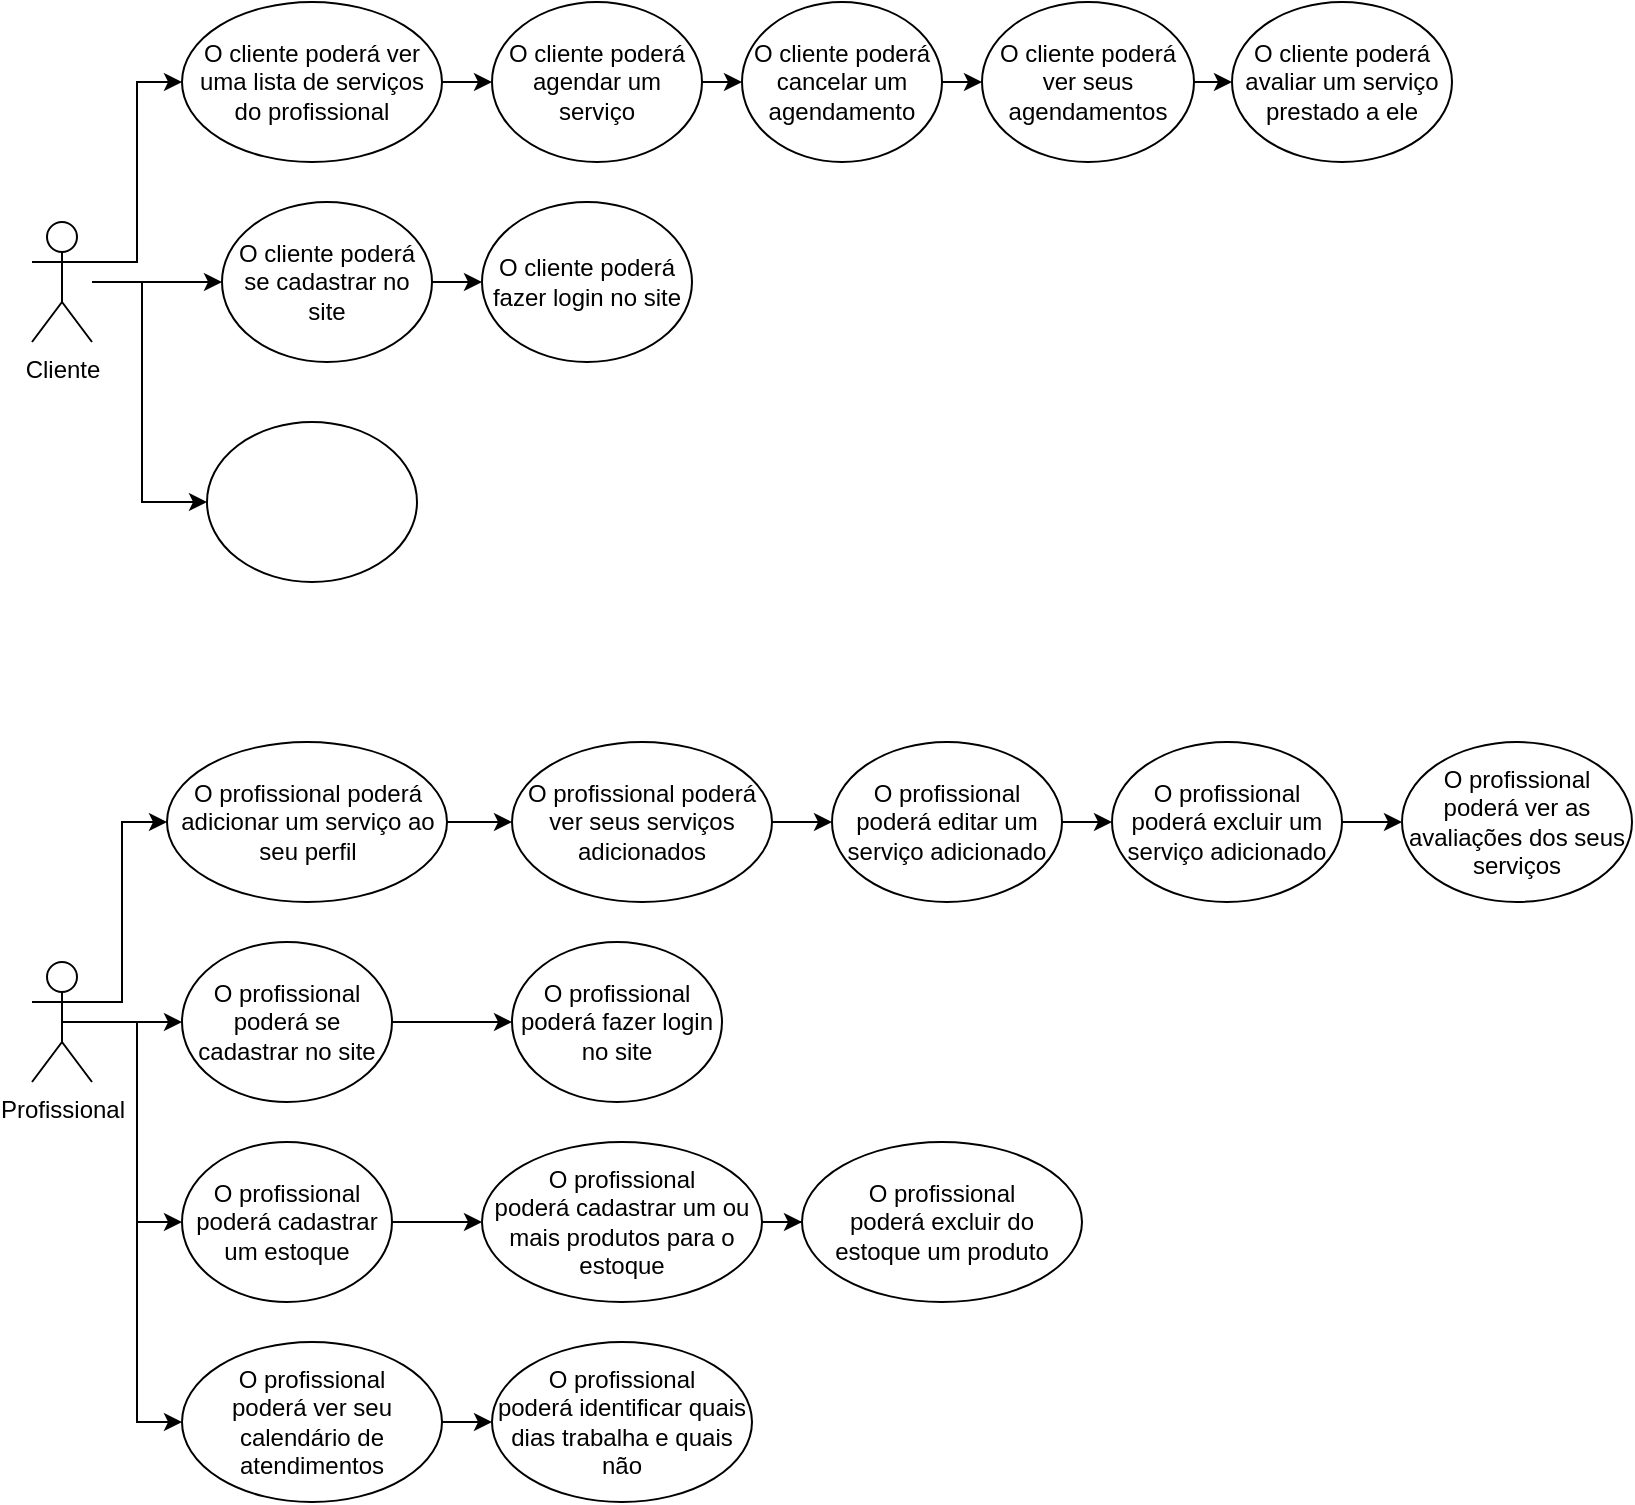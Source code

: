 <mxfile version="23.1.1" type="device">
  <diagram name="Página-1" id="Dmy0P4iwiHnI0HDdGzSV">
    <mxGraphModel dx="1707" dy="1595" grid="1" gridSize="10" guides="1" tooltips="1" connect="1" arrows="1" fold="1" page="1" pageScale="1" pageWidth="827" pageHeight="1169" math="0" shadow="0">
      <root>
        <mxCell id="0" />
        <mxCell id="1" parent="0" />
        <mxCell id="HYgALRt1ARZ44v55kFTN-9" value="" style="edgeStyle=orthogonalEdgeStyle;rounded=0;orthogonalLoop=1;jettySize=auto;html=1;" edge="1" parent="1" source="HYgALRt1ARZ44v55kFTN-1" target="HYgALRt1ARZ44v55kFTN-8">
          <mxGeometry relative="1" as="geometry" />
        </mxCell>
        <mxCell id="HYgALRt1ARZ44v55kFTN-46" style="edgeStyle=orthogonalEdgeStyle;rounded=0;orthogonalLoop=1;jettySize=auto;html=1;entryX=0;entryY=0.5;entryDx=0;entryDy=0;" edge="1" parent="1" source="HYgALRt1ARZ44v55kFTN-1" target="HYgALRt1ARZ44v55kFTN-45">
          <mxGeometry relative="1" as="geometry">
            <Array as="points">
              <mxPoint x="70" y="80" />
              <mxPoint x="70" y="190" />
            </Array>
          </mxGeometry>
        </mxCell>
        <mxCell id="HYgALRt1ARZ44v55kFTN-47" style="edgeStyle=orthogonalEdgeStyle;rounded=0;orthogonalLoop=1;jettySize=auto;html=1;exitX=1;exitY=0.333;exitDx=0;exitDy=0;exitPerimeter=0;entryX=0;entryY=0.5;entryDx=0;entryDy=0;" edge="1" parent="1" source="HYgALRt1ARZ44v55kFTN-1" target="HYgALRt1ARZ44v55kFTN-10">
          <mxGeometry relative="1" as="geometry" />
        </mxCell>
        <mxCell id="HYgALRt1ARZ44v55kFTN-1" value="Cliente" style="shape=umlActor;verticalLabelPosition=bottom;verticalAlign=top;html=1;outlineConnect=0;" vertex="1" parent="1">
          <mxGeometry x="15" y="50" width="30" height="60" as="geometry" />
        </mxCell>
        <mxCell id="HYgALRt1ARZ44v55kFTN-52" style="edgeStyle=orthogonalEdgeStyle;rounded=0;orthogonalLoop=1;jettySize=auto;html=1;exitX=0.5;exitY=0.5;exitDx=0;exitDy=0;exitPerimeter=0;entryX=0;entryY=0.5;entryDx=0;entryDy=0;" edge="1" parent="1" source="HYgALRt1ARZ44v55kFTN-2" target="HYgALRt1ARZ44v55kFTN-41">
          <mxGeometry relative="1" as="geometry" />
        </mxCell>
        <mxCell id="HYgALRt1ARZ44v55kFTN-53" style="edgeStyle=orthogonalEdgeStyle;rounded=0;orthogonalLoop=1;jettySize=auto;html=1;exitX=1;exitY=0.333;exitDx=0;exitDy=0;exitPerimeter=0;entryX=0;entryY=0.5;entryDx=0;entryDy=0;" edge="1" parent="1" source="HYgALRt1ARZ44v55kFTN-2" target="HYgALRt1ARZ44v55kFTN-14">
          <mxGeometry relative="1" as="geometry">
            <Array as="points">
              <mxPoint x="60" y="440" />
              <mxPoint x="60" y="350" />
            </Array>
          </mxGeometry>
        </mxCell>
        <mxCell id="HYgALRt1ARZ44v55kFTN-54" style="edgeStyle=orthogonalEdgeStyle;rounded=0;orthogonalLoop=1;jettySize=auto;html=1;exitX=0.5;exitY=0.5;exitDx=0;exitDy=0;exitPerimeter=0;entryX=0;entryY=0.5;entryDx=0;entryDy=0;" edge="1" parent="1" source="HYgALRt1ARZ44v55kFTN-2" target="HYgALRt1ARZ44v55kFTN-55">
          <mxGeometry relative="1" as="geometry">
            <mxPoint x="60" y="570" as="targetPoint" />
          </mxGeometry>
        </mxCell>
        <mxCell id="HYgALRt1ARZ44v55kFTN-61" style="edgeStyle=orthogonalEdgeStyle;rounded=0;orthogonalLoop=1;jettySize=auto;html=1;exitX=0.5;exitY=0.5;exitDx=0;exitDy=0;exitPerimeter=0;entryX=0;entryY=0.5;entryDx=0;entryDy=0;" edge="1" parent="1" source="HYgALRt1ARZ44v55kFTN-2" target="HYgALRt1ARZ44v55kFTN-60">
          <mxGeometry relative="1" as="geometry" />
        </mxCell>
        <mxCell id="HYgALRt1ARZ44v55kFTN-2" value="Profissional" style="shape=umlActor;verticalLabelPosition=bottom;verticalAlign=top;html=1;outlineConnect=0;" vertex="1" parent="1">
          <mxGeometry x="15" y="420" width="30" height="60" as="geometry" />
        </mxCell>
        <mxCell id="HYgALRt1ARZ44v55kFTN-40" style="edgeStyle=orthogonalEdgeStyle;rounded=0;orthogonalLoop=1;jettySize=auto;html=1;exitX=1;exitY=0.5;exitDx=0;exitDy=0;" edge="1" parent="1" source="HYgALRt1ARZ44v55kFTN-8" target="HYgALRt1ARZ44v55kFTN-39">
          <mxGeometry relative="1" as="geometry" />
        </mxCell>
        <mxCell id="HYgALRt1ARZ44v55kFTN-8" value="O cliente poderá se cadastrar no site" style="ellipse;whiteSpace=wrap;html=1;verticalAlign=middle;" vertex="1" parent="1">
          <mxGeometry x="110" y="40" width="105" height="80" as="geometry" />
        </mxCell>
        <mxCell id="HYgALRt1ARZ44v55kFTN-34" style="edgeStyle=orthogonalEdgeStyle;rounded=0;orthogonalLoop=1;jettySize=auto;html=1;exitX=1;exitY=0.5;exitDx=0;exitDy=0;entryX=0;entryY=0.5;entryDx=0;entryDy=0;" edge="1" parent="1" source="HYgALRt1ARZ44v55kFTN-10" target="HYgALRt1ARZ44v55kFTN-16">
          <mxGeometry relative="1" as="geometry" />
        </mxCell>
        <mxCell id="HYgALRt1ARZ44v55kFTN-10" value="O cliente poderá ver uma lista de serviços do profissional" style="ellipse;whiteSpace=wrap;html=1;verticalAlign=middle;" vertex="1" parent="1">
          <mxGeometry x="90" y="-60" width="130" height="80" as="geometry" />
        </mxCell>
        <mxCell id="HYgALRt1ARZ44v55kFTN-12" value="O profissional poderá fazer login no site" style="ellipse;whiteSpace=wrap;html=1;verticalAlign=middle;" vertex="1" parent="1">
          <mxGeometry x="255" y="410" width="105" height="80" as="geometry" />
        </mxCell>
        <mxCell id="HYgALRt1ARZ44v55kFTN-27" value="" style="edgeStyle=orthogonalEdgeStyle;rounded=0;orthogonalLoop=1;jettySize=auto;html=1;" edge="1" parent="1" source="HYgALRt1ARZ44v55kFTN-14" target="HYgALRt1ARZ44v55kFTN-26">
          <mxGeometry relative="1" as="geometry" />
        </mxCell>
        <mxCell id="HYgALRt1ARZ44v55kFTN-14" value="O profissional poderá adicionar um serviço ao seu perfil" style="ellipse;whiteSpace=wrap;html=1;verticalAlign=middle;" vertex="1" parent="1">
          <mxGeometry x="82.5" y="310" width="140" height="80" as="geometry" />
        </mxCell>
        <mxCell id="HYgALRt1ARZ44v55kFTN-36" style="edgeStyle=orthogonalEdgeStyle;rounded=0;orthogonalLoop=1;jettySize=auto;html=1;exitX=1;exitY=0.5;exitDx=0;exitDy=0;entryX=0;entryY=0.5;entryDx=0;entryDy=0;" edge="1" parent="1" source="HYgALRt1ARZ44v55kFTN-16" target="HYgALRt1ARZ44v55kFTN-35">
          <mxGeometry relative="1" as="geometry" />
        </mxCell>
        <mxCell id="HYgALRt1ARZ44v55kFTN-16" value="O cliente poderá agendar um serviço" style="ellipse;whiteSpace=wrap;html=1;verticalAlign=middle;" vertex="1" parent="1">
          <mxGeometry x="245" y="-60" width="105" height="80" as="geometry" />
        </mxCell>
        <mxCell id="HYgALRt1ARZ44v55kFTN-38" style="edgeStyle=orthogonalEdgeStyle;rounded=0;orthogonalLoop=1;jettySize=auto;html=1;exitX=1;exitY=0.5;exitDx=0;exitDy=0;entryX=0;entryY=0.5;entryDx=0;entryDy=0;" edge="1" parent="1" source="HYgALRt1ARZ44v55kFTN-18" target="HYgALRt1ARZ44v55kFTN-22">
          <mxGeometry relative="1" as="geometry" />
        </mxCell>
        <mxCell id="HYgALRt1ARZ44v55kFTN-18" value="O cliente poderá ver seus agendamentos" style="ellipse;whiteSpace=wrap;html=1;verticalAlign=middle;" vertex="1" parent="1">
          <mxGeometry x="490" y="-60" width="106" height="80" as="geometry" />
        </mxCell>
        <mxCell id="HYgALRt1ARZ44v55kFTN-22" value="&lt;font style=&quot;font-size: 12px;&quot;&gt;O cliente poderá &lt;br&gt;avaliar um serviço prestado a ele&lt;/font&gt;" style="ellipse;whiteSpace=wrap;html=1;verticalAlign=middle;" vertex="1" parent="1">
          <mxGeometry x="615" y="-60" width="110" height="80" as="geometry" />
        </mxCell>
        <mxCell id="HYgALRt1ARZ44v55kFTN-31" style="edgeStyle=orthogonalEdgeStyle;rounded=0;orthogonalLoop=1;jettySize=auto;html=1;exitX=1;exitY=0.5;exitDx=0;exitDy=0;entryX=0;entryY=0.5;entryDx=0;entryDy=0;" edge="1" parent="1" source="HYgALRt1ARZ44v55kFTN-26" target="HYgALRt1ARZ44v55kFTN-28">
          <mxGeometry relative="1" as="geometry" />
        </mxCell>
        <mxCell id="HYgALRt1ARZ44v55kFTN-26" value="O profissional poderá &lt;br&gt;ver seus serviços adicionados" style="ellipse;whiteSpace=wrap;html=1;verticalAlign=middle;" vertex="1" parent="1">
          <mxGeometry x="255" y="310" width="130" height="80" as="geometry" />
        </mxCell>
        <mxCell id="HYgALRt1ARZ44v55kFTN-33" value="" style="edgeStyle=orthogonalEdgeStyle;rounded=0;orthogonalLoop=1;jettySize=auto;html=1;" edge="1" parent="1" source="HYgALRt1ARZ44v55kFTN-28" target="HYgALRt1ARZ44v55kFTN-32">
          <mxGeometry relative="1" as="geometry" />
        </mxCell>
        <mxCell id="HYgALRt1ARZ44v55kFTN-28" value="O profissional poderá editar um serviço adicionado" style="ellipse;whiteSpace=wrap;html=1;verticalAlign=middle;" vertex="1" parent="1">
          <mxGeometry x="415" y="310" width="115" height="80" as="geometry" />
        </mxCell>
        <mxCell id="HYgALRt1ARZ44v55kFTN-44" value="" style="edgeStyle=orthogonalEdgeStyle;rounded=0;orthogonalLoop=1;jettySize=auto;html=1;" edge="1" parent="1" source="HYgALRt1ARZ44v55kFTN-32" target="HYgALRt1ARZ44v55kFTN-43">
          <mxGeometry relative="1" as="geometry" />
        </mxCell>
        <mxCell id="HYgALRt1ARZ44v55kFTN-32" value="O profissional poderá excluir um serviço adicionado" style="ellipse;whiteSpace=wrap;html=1;verticalAlign=middle;" vertex="1" parent="1">
          <mxGeometry x="555" y="310" width="115" height="80" as="geometry" />
        </mxCell>
        <mxCell id="HYgALRt1ARZ44v55kFTN-37" style="edgeStyle=orthogonalEdgeStyle;rounded=0;orthogonalLoop=1;jettySize=auto;html=1;exitX=1;exitY=0.5;exitDx=0;exitDy=0;entryX=0;entryY=0.5;entryDx=0;entryDy=0;" edge="1" parent="1" source="HYgALRt1ARZ44v55kFTN-35" target="HYgALRt1ARZ44v55kFTN-18">
          <mxGeometry relative="1" as="geometry" />
        </mxCell>
        <mxCell id="HYgALRt1ARZ44v55kFTN-35" value="O cliente poderá cancelar um agendamento" style="ellipse;whiteSpace=wrap;html=1;verticalAlign=middle;" vertex="1" parent="1">
          <mxGeometry x="370" y="-60" width="100" height="80" as="geometry" />
        </mxCell>
        <mxCell id="HYgALRt1ARZ44v55kFTN-39" value="O cliente poderá fazer login no site" style="ellipse;whiteSpace=wrap;html=1;verticalAlign=middle;" vertex="1" parent="1">
          <mxGeometry x="240" y="40" width="105" height="80" as="geometry" />
        </mxCell>
        <mxCell id="HYgALRt1ARZ44v55kFTN-42" style="edgeStyle=orthogonalEdgeStyle;rounded=0;orthogonalLoop=1;jettySize=auto;html=1;exitX=1;exitY=0.5;exitDx=0;exitDy=0;entryX=0;entryY=0.5;entryDx=0;entryDy=0;" edge="1" parent="1" source="HYgALRt1ARZ44v55kFTN-41" target="HYgALRt1ARZ44v55kFTN-12">
          <mxGeometry relative="1" as="geometry" />
        </mxCell>
        <mxCell id="HYgALRt1ARZ44v55kFTN-41" value="O profissional&lt;br&gt;poderá se cadastrar no site" style="ellipse;whiteSpace=wrap;html=1;verticalAlign=middle;" vertex="1" parent="1">
          <mxGeometry x="90" y="410" width="105" height="80" as="geometry" />
        </mxCell>
        <mxCell id="HYgALRt1ARZ44v55kFTN-43" value="O profissional poderá ver as avaliações dos seus serviços" style="ellipse;whiteSpace=wrap;html=1;verticalAlign=middle;" vertex="1" parent="1">
          <mxGeometry x="700" y="310" width="115" height="80" as="geometry" />
        </mxCell>
        <mxCell id="HYgALRt1ARZ44v55kFTN-45" value="" style="ellipse;whiteSpace=wrap;html=1;verticalAlign=middle;" vertex="1" parent="1">
          <mxGeometry x="102.5" y="150" width="105" height="80" as="geometry" />
        </mxCell>
        <mxCell id="HYgALRt1ARZ44v55kFTN-57" style="edgeStyle=orthogonalEdgeStyle;rounded=0;orthogonalLoop=1;jettySize=auto;html=1;exitX=1;exitY=0.5;exitDx=0;exitDy=0;entryX=0;entryY=0.5;entryDx=0;entryDy=0;" edge="1" parent="1" source="HYgALRt1ARZ44v55kFTN-55" target="HYgALRt1ARZ44v55kFTN-56">
          <mxGeometry relative="1" as="geometry" />
        </mxCell>
        <mxCell id="HYgALRt1ARZ44v55kFTN-55" value="O profissional&lt;br&gt;poderá cadastrar um estoque" style="ellipse;whiteSpace=wrap;html=1;verticalAlign=middle;" vertex="1" parent="1">
          <mxGeometry x="90" y="510" width="105" height="80" as="geometry" />
        </mxCell>
        <mxCell id="HYgALRt1ARZ44v55kFTN-59" value="" style="edgeStyle=orthogonalEdgeStyle;rounded=0;orthogonalLoop=1;jettySize=auto;html=1;" edge="1" parent="1" source="HYgALRt1ARZ44v55kFTN-56" target="HYgALRt1ARZ44v55kFTN-58">
          <mxGeometry relative="1" as="geometry" />
        </mxCell>
        <mxCell id="HYgALRt1ARZ44v55kFTN-56" value="O profissional&lt;br&gt;poderá cadastrar um ou mais produtos para o estoque" style="ellipse;whiteSpace=wrap;html=1;verticalAlign=middle;" vertex="1" parent="1">
          <mxGeometry x="240" y="510" width="140" height="80" as="geometry" />
        </mxCell>
        <mxCell id="HYgALRt1ARZ44v55kFTN-58" value="O profissional&lt;br&gt;poderá excluir do estoque um produto" style="ellipse;whiteSpace=wrap;html=1;verticalAlign=middle;" vertex="1" parent="1">
          <mxGeometry x="400" y="510" width="140" height="80" as="geometry" />
        </mxCell>
        <mxCell id="HYgALRt1ARZ44v55kFTN-63" value="" style="edgeStyle=orthogonalEdgeStyle;rounded=0;orthogonalLoop=1;jettySize=auto;html=1;" edge="1" parent="1" source="HYgALRt1ARZ44v55kFTN-60" target="HYgALRt1ARZ44v55kFTN-62">
          <mxGeometry relative="1" as="geometry" />
        </mxCell>
        <mxCell id="HYgALRt1ARZ44v55kFTN-60" value="O profissional&lt;br&gt;poderá ver seu calendário de atendimentos" style="ellipse;whiteSpace=wrap;html=1;verticalAlign=middle;" vertex="1" parent="1">
          <mxGeometry x="90" y="610" width="130" height="80" as="geometry" />
        </mxCell>
        <mxCell id="HYgALRt1ARZ44v55kFTN-62" value="O profissional&lt;br&gt;poderá identificar quais dias trabalha e quais não" style="ellipse;whiteSpace=wrap;html=1;verticalAlign=middle;" vertex="1" parent="1">
          <mxGeometry x="245" y="610" width="130" height="80" as="geometry" />
        </mxCell>
      </root>
    </mxGraphModel>
  </diagram>
</mxfile>
